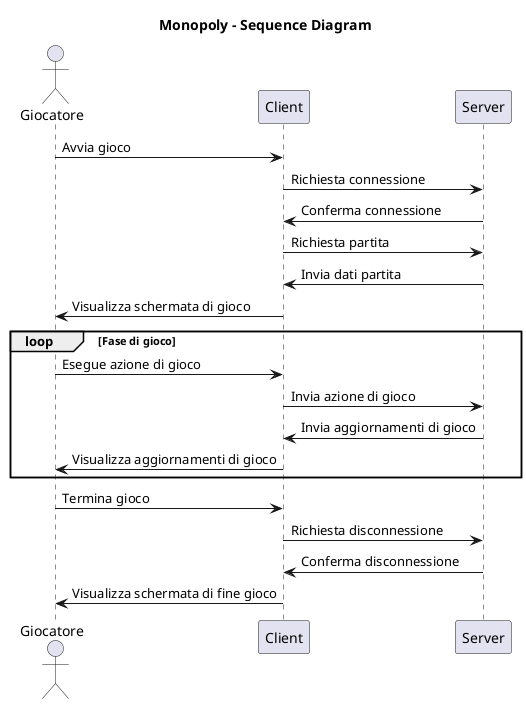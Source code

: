 @startuml
title Monopoly - Sequence Diagram

actor Giocatore
participant Client
participant Server

Giocatore -> Client: Avvia gioco
Client -> Server: Richiesta connessione
Server -> Client: Conferma connessione
Client -> Server: Richiesta partita
Server -> Client: Invia dati partita
Client -> Giocatore: Visualizza schermata di gioco

loop Fase di gioco
    Giocatore -> Client: Esegue azione di gioco
    Client -> Server: Invia azione di gioco
    Server -> Client: Invia aggiornamenti di gioco
    Client -> Giocatore: Visualizza aggiornamenti di gioco
end

Giocatore -> Client: Termina gioco
Client -> Server: Richiesta disconnessione
Server -> Client: Conferma disconnessione
Client -> Giocatore: Visualizza schermata di fine gioco

@enduml

